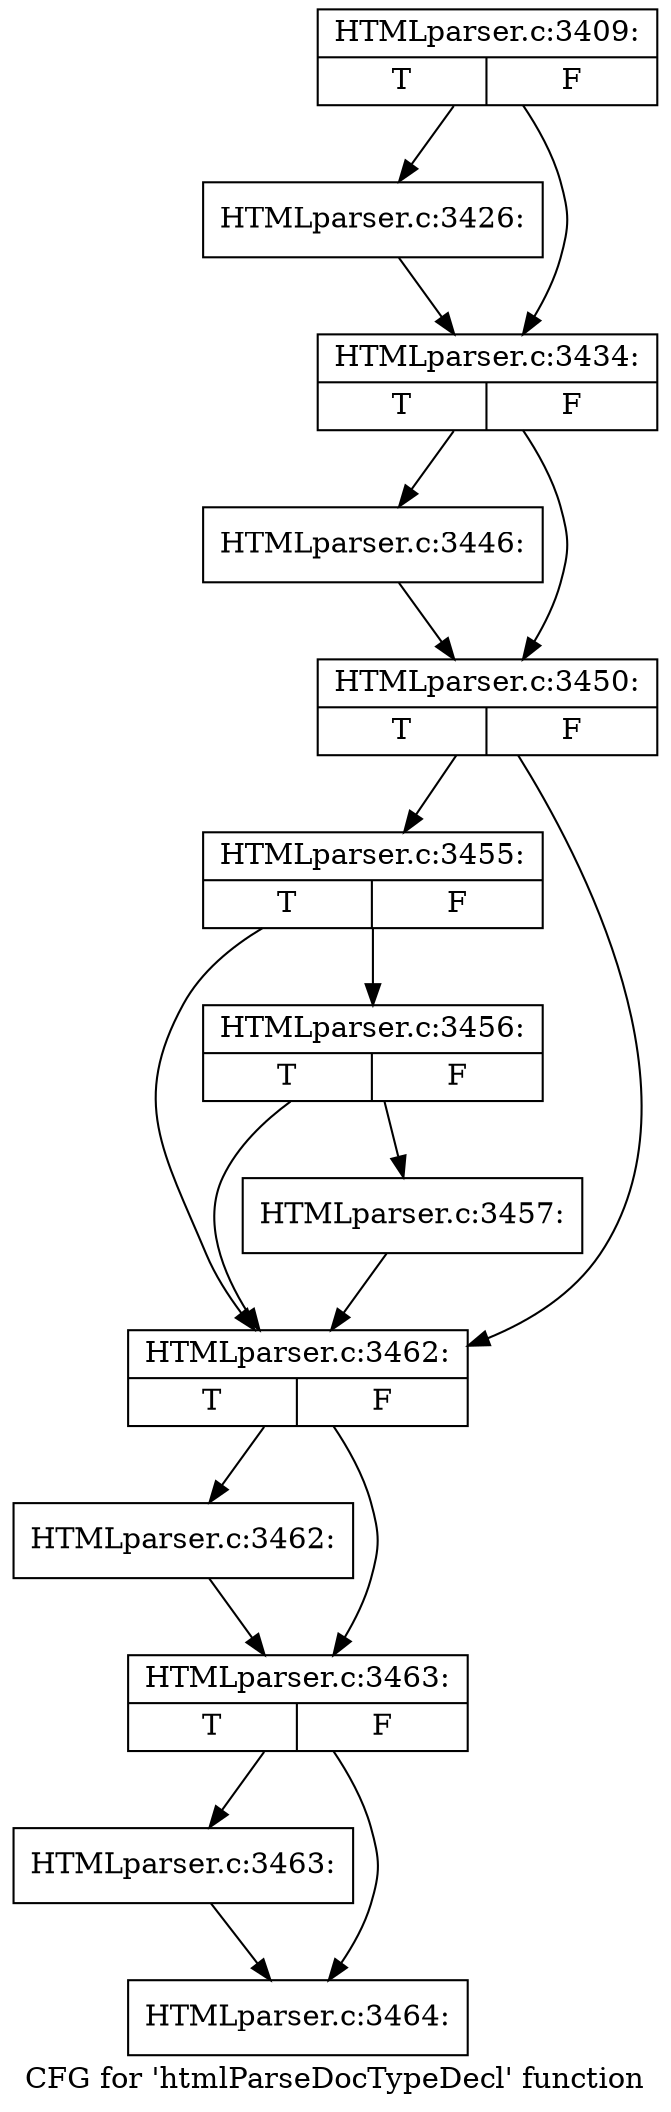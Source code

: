 digraph "CFG for 'htmlParseDocTypeDecl' function" {
	label="CFG for 'htmlParseDocTypeDecl' function";

	Node0x403ee50 [shape=record,label="{HTMLparser.c:3409:|{<s0>T|<s1>F}}"];
	Node0x403ee50 -> Node0x3eccbf0;
	Node0x403ee50 -> Node0x3eccc40;
	Node0x3eccbf0 [shape=record,label="{HTMLparser.c:3426:}"];
	Node0x3eccbf0 -> Node0x3eccc40;
	Node0x3eccc40 [shape=record,label="{HTMLparser.c:3434:|{<s0>T|<s1>F}}"];
	Node0x3eccc40 -> Node0x3ecde70;
	Node0x3eccc40 -> Node0x3ece300;
	Node0x3ecde70 [shape=record,label="{HTMLparser.c:3446:}"];
	Node0x3ecde70 -> Node0x3ece300;
	Node0x3ece300 [shape=record,label="{HTMLparser.c:3450:|{<s0>T|<s1>F}}"];
	Node0x3ece300 -> Node0x3eced60;
	Node0x3ece300 -> Node0x3ecec90;
	Node0x3eced60 [shape=record,label="{HTMLparser.c:3455:|{<s0>T|<s1>F}}"];
	Node0x3eced60 -> Node0x3ecece0;
	Node0x3eced60 -> Node0x3ecec90;
	Node0x3ecece0 [shape=record,label="{HTMLparser.c:3456:|{<s0>T|<s1>F}}"];
	Node0x3ecece0 -> Node0x3ecec90;
	Node0x3ecece0 -> Node0x3ecec40;
	Node0x3ecec40 [shape=record,label="{HTMLparser.c:3457:}"];
	Node0x3ecec40 -> Node0x3ecec90;
	Node0x3ecec90 [shape=record,label="{HTMLparser.c:3462:|{<s0>T|<s1>F}}"];
	Node0x3ecec90 -> Node0x3ed00c0;
	Node0x3ecec90 -> Node0x3ed0110;
	Node0x3ed00c0 [shape=record,label="{HTMLparser.c:3462:}"];
	Node0x3ed00c0 -> Node0x3ed0110;
	Node0x3ed0110 [shape=record,label="{HTMLparser.c:3463:|{<s0>T|<s1>F}}"];
	Node0x3ed0110 -> Node0x3ed0600;
	Node0x3ed0110 -> Node0x3ed0650;
	Node0x3ed0600 [shape=record,label="{HTMLparser.c:3463:}"];
	Node0x3ed0600 -> Node0x3ed0650;
	Node0x3ed0650 [shape=record,label="{HTMLparser.c:3464:}"];
}
